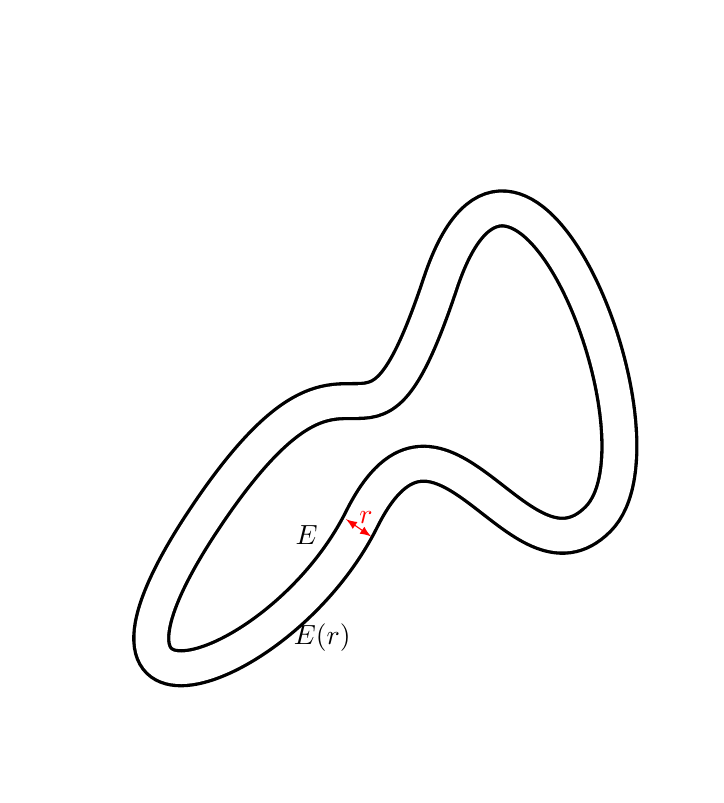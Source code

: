 \begin{tikzpicture}[scale=1]

\newcommand\mafigure{ 
(0,0) 
.. controls ++(1,2) and (2,-1) .. (3,0)
.. controls (4,1) and ++(1,3) .. (1,3)
.. controls ++(-1,-3) and ++(2,3) .. (-2,0)
.. controls ++(-2,-3) and ++(-1,-2) .. (0,0);
}

%\fill[gray] \mafigure;
\draw[very thick,double,double distance=4mm] \mafigure;

\node at (-0.7,-0.20) {$E$};
\node at (-0.5,-1.5) {$E(r)$};
\draw[<->,,>=latex, red] (-0.2,0)--+(0.32,-0.22) node[pos=0.8,above] {$r$};

\end{tikzpicture}
